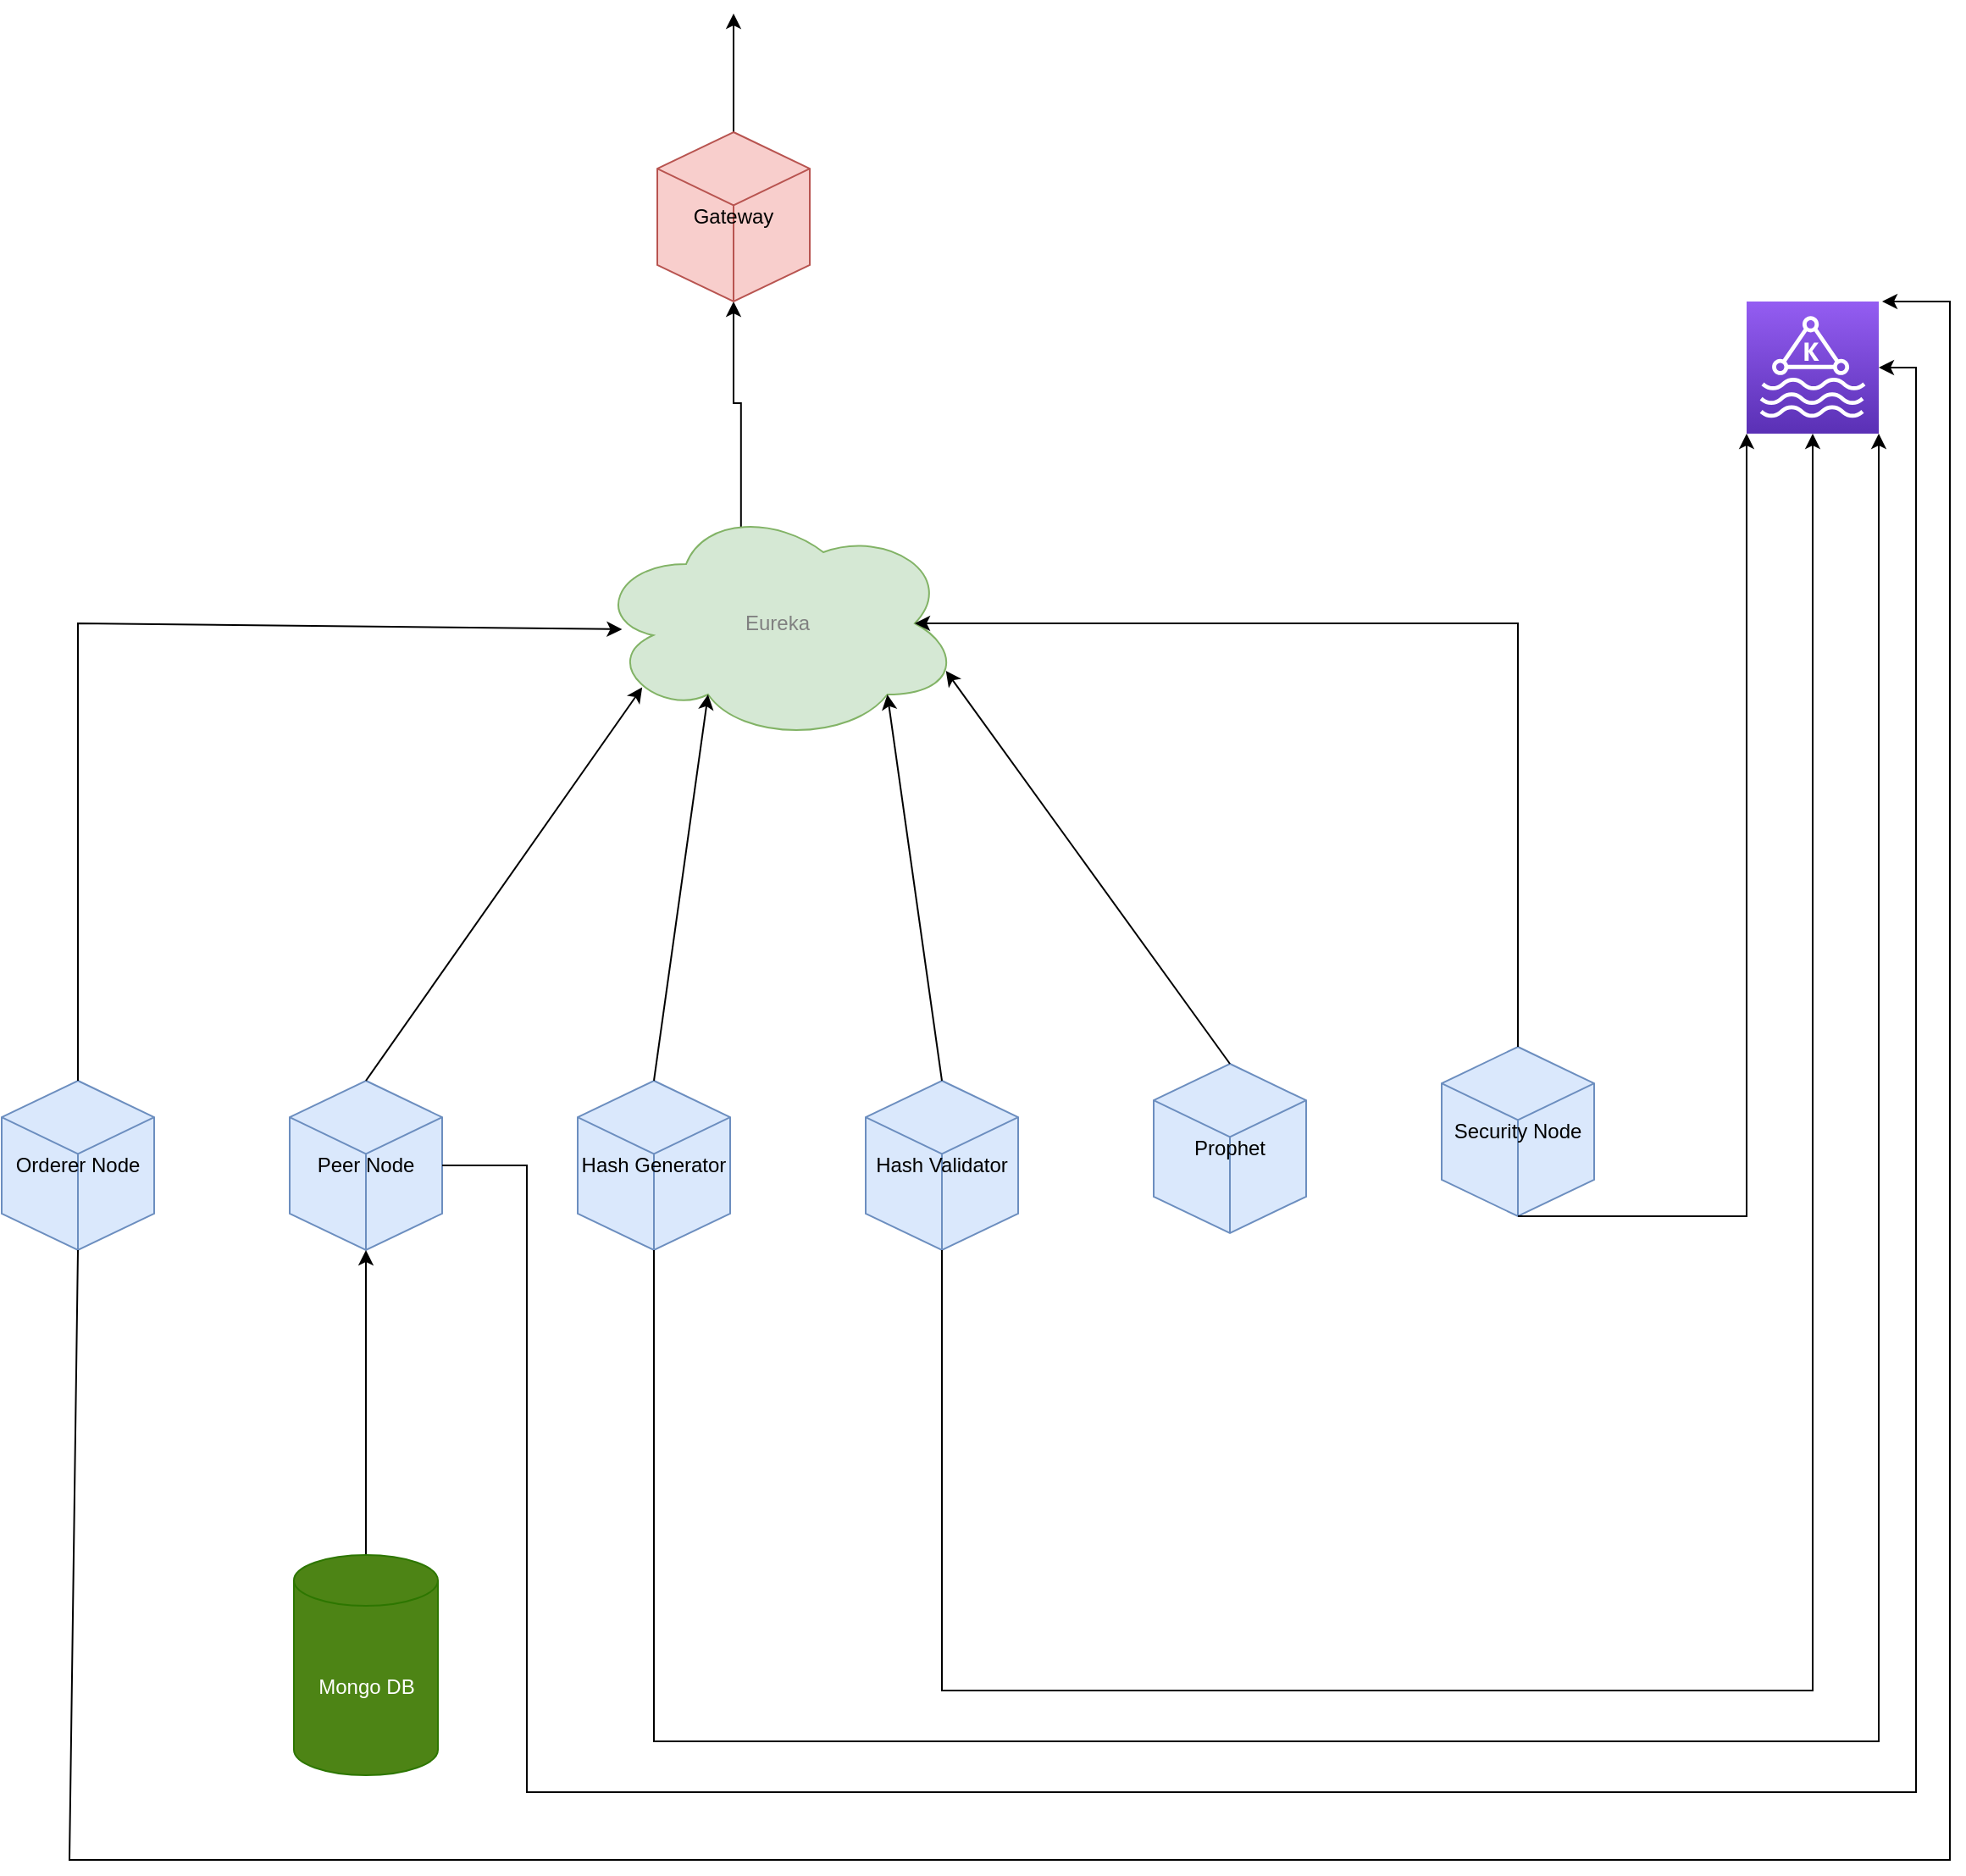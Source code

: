 <mxfile version="21.0.6" type="device"><diagram name="Page-1" id="2Z6YZ80t1hL-NOYlkJtc"><mxGraphModel dx="1283" dy="1922" grid="1" gridSize="10" guides="1" tooltips="1" connect="1" arrows="1" fold="1" page="1" pageScale="1" pageWidth="827" pageHeight="1169" math="0" shadow="0"><root><mxCell id="0"/><mxCell id="1" parent="0"/><mxCell id="jCPBIZoi-4jQgm8yMcvM-20" style="edgeStyle=orthogonalEdgeStyle;rounded=0;orthogonalLoop=1;jettySize=auto;html=1;entryX=0.5;entryY=1;entryDx=0;entryDy=0;entryPerimeter=0;exitX=0.4;exitY=0.1;exitDx=0;exitDy=0;exitPerimeter=0;" edge="1" parent="1" source="jCPBIZoi-4jQgm8yMcvM-1" target="jCPBIZoi-4jQgm8yMcvM-8"><mxGeometry relative="1" as="geometry"/></mxCell><mxCell id="jCPBIZoi-4jQgm8yMcvM-1" value="&lt;font color=&quot;#808080&quot;&gt;Eureka&lt;/font&gt;" style="ellipse;shape=cloud;whiteSpace=wrap;html=1;fillColor=#d5e8d4;strokeColor=#82b366;" vertex="1" parent="1"><mxGeometry x="440" y="290" width="216" height="140" as="geometry"/></mxCell><mxCell id="jCPBIZoi-4jQgm8yMcvM-2" value="Orderer Node" style="html=1;whiteSpace=wrap;shape=isoCube2;backgroundOutline=1;isoAngle=15;fillColor=#dae8fc;strokeColor=#6c8ebf;" vertex="1" parent="1"><mxGeometry x="90" y="630" width="90" height="100" as="geometry"/></mxCell><mxCell id="jCPBIZoi-4jQgm8yMcvM-3" value="Peer Node" style="html=1;whiteSpace=wrap;shape=isoCube2;backgroundOutline=1;isoAngle=15;fillColor=#dae8fc;strokeColor=#6c8ebf;" vertex="1" parent="1"><mxGeometry x="260" y="630" width="90" height="100" as="geometry"/></mxCell><mxCell id="jCPBIZoi-4jQgm8yMcvM-4" value="Hash Generator" style="html=1;whiteSpace=wrap;shape=isoCube2;backgroundOutline=1;isoAngle=15;fillColor=#dae8fc;strokeColor=#6c8ebf;" vertex="1" parent="1"><mxGeometry x="430" y="630" width="90" height="100" as="geometry"/></mxCell><mxCell id="jCPBIZoi-4jQgm8yMcvM-5" value="Hash Validator" style="html=1;whiteSpace=wrap;shape=isoCube2;backgroundOutline=1;isoAngle=15;fillColor=#dae8fc;strokeColor=#6c8ebf;" vertex="1" parent="1"><mxGeometry x="600" y="630" width="90" height="100" as="geometry"/></mxCell><mxCell id="jCPBIZoi-4jQgm8yMcvM-6" value="Prophet" style="html=1;whiteSpace=wrap;shape=isoCube2;backgroundOutline=1;isoAngle=15;fillColor=#dae8fc;strokeColor=#6c8ebf;" vertex="1" parent="1"><mxGeometry x="770" y="620" width="90" height="100" as="geometry"/></mxCell><mxCell id="jCPBIZoi-4jQgm8yMcvM-7" value="Security Node" style="html=1;whiteSpace=wrap;shape=isoCube2;backgroundOutline=1;isoAngle=15;fillColor=#dae8fc;strokeColor=#6c8ebf;" vertex="1" parent="1"><mxGeometry x="940" y="610" width="90" height="100" as="geometry"/></mxCell><mxCell id="jCPBIZoi-4jQgm8yMcvM-21" style="edgeStyle=orthogonalEdgeStyle;rounded=0;orthogonalLoop=1;jettySize=auto;html=1;" edge="1" parent="1" source="jCPBIZoi-4jQgm8yMcvM-8"><mxGeometry relative="1" as="geometry"><mxPoint x="522" as="targetPoint"/></mxGeometry></mxCell><mxCell id="jCPBIZoi-4jQgm8yMcvM-8" value="Gateway" style="html=1;whiteSpace=wrap;shape=isoCube2;backgroundOutline=1;isoAngle=15;fillColor=#f8cecc;strokeColor=#b85450;" vertex="1" parent="1"><mxGeometry x="477" y="70" width="90" height="100" as="geometry"/></mxCell><mxCell id="jCPBIZoi-4jQgm8yMcvM-11" value="" style="endArrow=classic;html=1;rounded=0;entryX=0.075;entryY=0.525;entryDx=0;entryDy=0;entryPerimeter=0;exitX=0.5;exitY=0;exitDx=0;exitDy=0;exitPerimeter=0;" edge="1" parent="1" source="jCPBIZoi-4jQgm8yMcvM-2" target="jCPBIZoi-4jQgm8yMcvM-1"><mxGeometry width="50" height="50" relative="1" as="geometry"><mxPoint x="130" y="630" as="sourcePoint"/><mxPoint x="180" y="580" as="targetPoint"/><Array as="points"><mxPoint x="135" y="360"/></Array></mxGeometry></mxCell><mxCell id="jCPBIZoi-4jQgm8yMcvM-13" value="" style="endArrow=classic;html=1;rounded=0;exitX=0.5;exitY=0;exitDx=0;exitDy=0;exitPerimeter=0;entryX=0.13;entryY=0.77;entryDx=0;entryDy=0;entryPerimeter=0;" edge="1" parent="1" source="jCPBIZoi-4jQgm8yMcvM-3" target="jCPBIZoi-4jQgm8yMcvM-1"><mxGeometry width="50" height="50" relative="1" as="geometry"><mxPoint x="520" y="580" as="sourcePoint"/><mxPoint x="570" y="530" as="targetPoint"/></mxGeometry></mxCell><mxCell id="jCPBIZoi-4jQgm8yMcvM-14" value="" style="endArrow=classic;html=1;rounded=0;exitX=0.5;exitY=0;exitDx=0;exitDy=0;exitPerimeter=0;entryX=0.875;entryY=0.5;entryDx=0;entryDy=0;entryPerimeter=0;" edge="1" parent="1" source="jCPBIZoi-4jQgm8yMcvM-7" target="jCPBIZoi-4jQgm8yMcvM-1"><mxGeometry width="50" height="50" relative="1" as="geometry"><mxPoint x="520" y="580" as="sourcePoint"/><mxPoint x="570" y="530" as="targetPoint"/><Array as="points"><mxPoint x="985" y="360"/></Array></mxGeometry></mxCell><mxCell id="jCPBIZoi-4jQgm8yMcvM-15" value="" style="endArrow=classic;html=1;rounded=0;exitX=0.5;exitY=0;exitDx=0;exitDy=0;exitPerimeter=0;entryX=0.96;entryY=0.7;entryDx=0;entryDy=0;entryPerimeter=0;" edge="1" parent="1" source="jCPBIZoi-4jQgm8yMcvM-6" target="jCPBIZoi-4jQgm8yMcvM-1"><mxGeometry width="50" height="50" relative="1" as="geometry"><mxPoint x="800" y="590" as="sourcePoint"/><mxPoint x="850" y="540" as="targetPoint"/></mxGeometry></mxCell><mxCell id="jCPBIZoi-4jQgm8yMcvM-16" value="" style="endArrow=classic;html=1;rounded=0;exitX=0.5;exitY=0;exitDx=0;exitDy=0;exitPerimeter=0;entryX=0.31;entryY=0.8;entryDx=0;entryDy=0;entryPerimeter=0;" edge="1" parent="1" source="jCPBIZoi-4jQgm8yMcvM-4" target="jCPBIZoi-4jQgm8yMcvM-1"><mxGeometry width="50" height="50" relative="1" as="geometry"><mxPoint x="520" y="580" as="sourcePoint"/><mxPoint x="570" y="530" as="targetPoint"/></mxGeometry></mxCell><mxCell id="jCPBIZoi-4jQgm8yMcvM-19" value="" style="endArrow=classic;html=1;rounded=0;exitX=0.5;exitY=0;exitDx=0;exitDy=0;exitPerimeter=0;entryX=0.8;entryY=0.8;entryDx=0;entryDy=0;entryPerimeter=0;" edge="1" parent="1" source="jCPBIZoi-4jQgm8yMcvM-5" target="jCPBIZoi-4jQgm8yMcvM-1"><mxGeometry width="50" height="50" relative="1" as="geometry"><mxPoint x="520" y="580" as="sourcePoint"/><mxPoint x="570" y="530" as="targetPoint"/></mxGeometry></mxCell><mxCell id="jCPBIZoi-4jQgm8yMcvM-23" style="edgeStyle=orthogonalEdgeStyle;rounded=0;orthogonalLoop=1;jettySize=auto;html=1;entryX=0.5;entryY=1;entryDx=0;entryDy=0;entryPerimeter=0;" edge="1" parent="1" source="jCPBIZoi-4jQgm8yMcvM-22" target="jCPBIZoi-4jQgm8yMcvM-3"><mxGeometry relative="1" as="geometry"/></mxCell><mxCell id="jCPBIZoi-4jQgm8yMcvM-22" value="Mongo DB" style="shape=cylinder3;whiteSpace=wrap;html=1;boundedLbl=1;backgroundOutline=1;size=15;fillColor=#4d8415;strokeColor=#2D7600;fontColor=#ffffff;" vertex="1" parent="1"><mxGeometry x="262.5" y="910" width="85" height="130" as="geometry"/></mxCell><mxCell id="jCPBIZoi-4jQgm8yMcvM-24" value="" style="sketch=0;points=[[0,0,0],[0.25,0,0],[0.5,0,0],[0.75,0,0],[1,0,0],[0,1,0],[0.25,1,0],[0.5,1,0],[0.75,1,0],[1,1,0],[0,0.25,0],[0,0.5,0],[0,0.75,0],[1,0.25,0],[1,0.5,0],[1,0.75,0]];outlineConnect=0;fontColor=#232F3E;gradientColor=#945DF2;gradientDirection=north;fillColor=#5A30B5;strokeColor=#ffffff;dashed=0;verticalLabelPosition=bottom;verticalAlign=top;align=center;html=1;fontSize=12;fontStyle=0;aspect=fixed;shape=mxgraph.aws4.resourceIcon;resIcon=mxgraph.aws4.managed_streaming_for_kafka;" vertex="1" parent="1"><mxGeometry x="1120" y="170" width="78" height="78" as="geometry"/></mxCell><mxCell id="jCPBIZoi-4jQgm8yMcvM-26" value="" style="endArrow=classic;html=1;rounded=0;exitX=0.5;exitY=1;exitDx=0;exitDy=0;exitPerimeter=0;" edge="1" parent="1" source="jCPBIZoi-4jQgm8yMcvM-2"><mxGeometry width="50" height="50" relative="1" as="geometry"><mxPoint x="510" y="1030" as="sourcePoint"/><mxPoint x="1200" y="170" as="targetPoint"/><Array as="points"><mxPoint x="130" y="1090"/><mxPoint x="1240" y="1090"/><mxPoint x="1240" y="170"/></Array></mxGeometry></mxCell><mxCell id="jCPBIZoi-4jQgm8yMcvM-27" value="" style="endArrow=classic;html=1;rounded=0;exitX=1;exitY=0.5;exitDx=0;exitDy=0;exitPerimeter=0;entryX=1;entryY=0.5;entryDx=0;entryDy=0;entryPerimeter=0;" edge="1" parent="1" source="jCPBIZoi-4jQgm8yMcvM-3" target="jCPBIZoi-4jQgm8yMcvM-24"><mxGeometry width="50" height="50" relative="1" as="geometry"><mxPoint x="460" y="870" as="sourcePoint"/><mxPoint x="510" y="820" as="targetPoint"/><Array as="points"><mxPoint x="400" y="680"/><mxPoint x="400" y="1050"/><mxPoint x="1220" y="1050"/><mxPoint x="1220" y="209"/></Array></mxGeometry></mxCell><mxCell id="jCPBIZoi-4jQgm8yMcvM-29" value="" style="endArrow=classic;html=1;rounded=0;exitX=0.5;exitY=1;exitDx=0;exitDy=0;exitPerimeter=0;entryX=0.5;entryY=1;entryDx=0;entryDy=0;entryPerimeter=0;" edge="1" parent="1" source="jCPBIZoi-4jQgm8yMcvM-5" target="jCPBIZoi-4jQgm8yMcvM-24"><mxGeometry width="50" height="50" relative="1" as="geometry"><mxPoint x="670" y="850" as="sourcePoint"/><mxPoint x="720" y="800" as="targetPoint"/><Array as="points"><mxPoint x="645" y="990"/><mxPoint x="1159" y="990"/></Array></mxGeometry></mxCell><mxCell id="jCPBIZoi-4jQgm8yMcvM-30" value="" style="endArrow=classic;html=1;rounded=0;exitX=0.5;exitY=1;exitDx=0;exitDy=0;exitPerimeter=0;entryX=1;entryY=1;entryDx=0;entryDy=0;entryPerimeter=0;" edge="1" parent="1" source="jCPBIZoi-4jQgm8yMcvM-4" target="jCPBIZoi-4jQgm8yMcvM-24"><mxGeometry width="50" height="50" relative="1" as="geometry"><mxPoint x="670" y="850" as="sourcePoint"/><mxPoint x="720" y="800" as="targetPoint"/><Array as="points"><mxPoint x="475" y="1020"/><mxPoint x="1198" y="1020"/></Array></mxGeometry></mxCell><mxCell id="jCPBIZoi-4jQgm8yMcvM-31" value="" style="endArrow=classic;html=1;rounded=0;exitX=0.5;exitY=1;exitDx=0;exitDy=0;exitPerimeter=0;entryX=0;entryY=1;entryDx=0;entryDy=0;entryPerimeter=0;" edge="1" parent="1" source="jCPBIZoi-4jQgm8yMcvM-7" target="jCPBIZoi-4jQgm8yMcvM-24"><mxGeometry width="50" height="50" relative="1" as="geometry"><mxPoint x="670" y="640" as="sourcePoint"/><mxPoint x="720" y="590" as="targetPoint"/><Array as="points"><mxPoint x="1120" y="710"/></Array></mxGeometry></mxCell></root></mxGraphModel></diagram></mxfile>